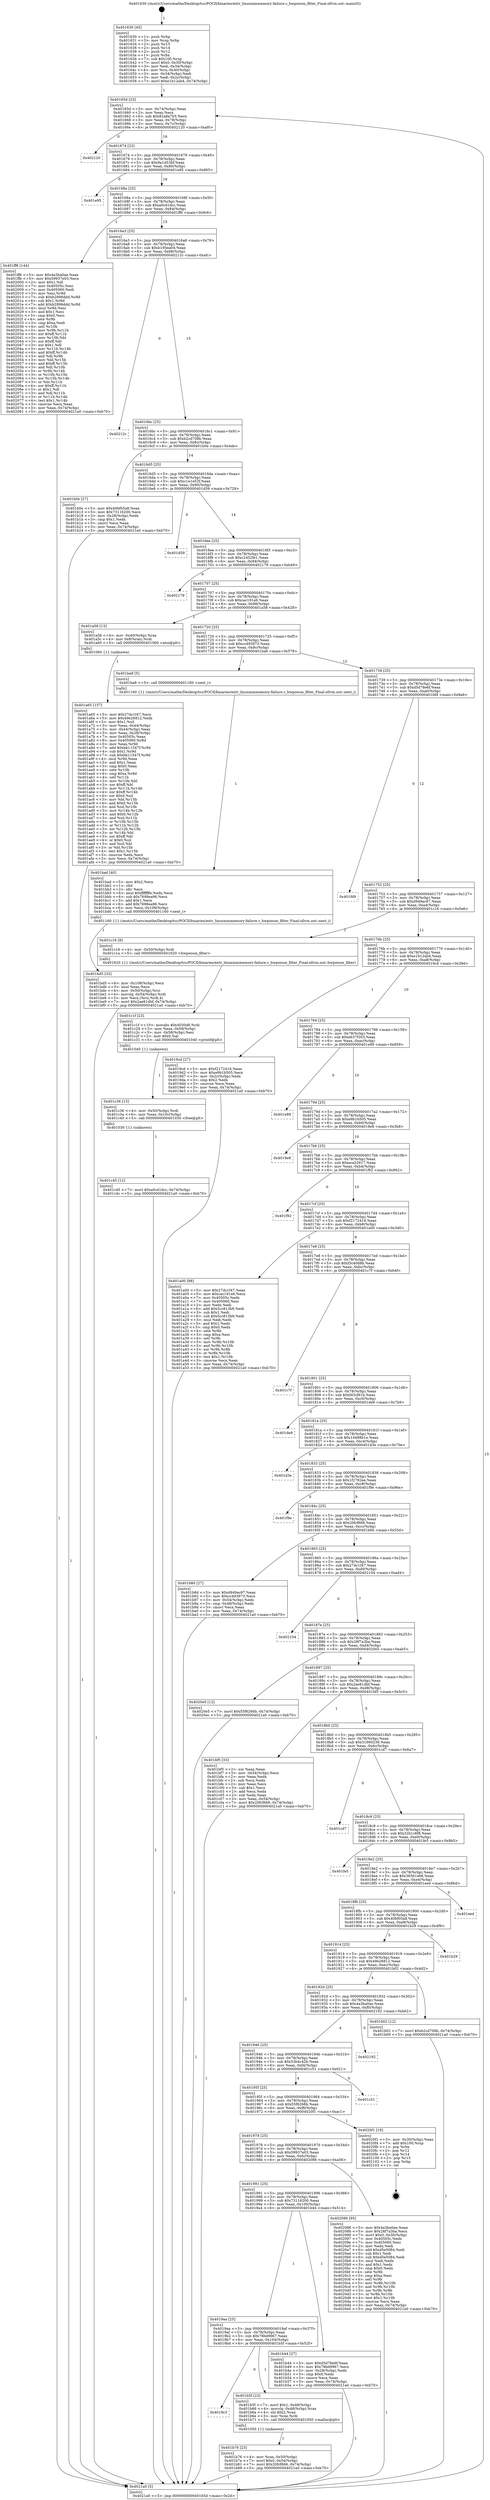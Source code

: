 digraph "0x401630" {
  label = "0x401630 (/mnt/c/Users/mathe/Desktop/tcc/POCII/binaries/extr_linuxmmmemory-failure.c_hwpoison_filter_Final-ollvm.out::main(0))"
  labelloc = "t"
  node[shape=record]

  Entry [label="",width=0.3,height=0.3,shape=circle,fillcolor=black,style=filled]
  "0x40165d" [label="{
     0x40165d [23]\l
     | [instrs]\l
     &nbsp;&nbsp;0x40165d \<+3\>: mov -0x74(%rbp),%eax\l
     &nbsp;&nbsp;0x401660 \<+2\>: mov %eax,%ecx\l
     &nbsp;&nbsp;0x401662 \<+6\>: sub $0x82a8a7b5,%ecx\l
     &nbsp;&nbsp;0x401668 \<+3\>: mov %eax,-0x78(%rbp)\l
     &nbsp;&nbsp;0x40166b \<+3\>: mov %ecx,-0x7c(%rbp)\l
     &nbsp;&nbsp;0x40166e \<+6\>: je 0000000000402120 \<main+0xaf0\>\l
  }"]
  "0x402120" [label="{
     0x402120\l
  }", style=dashed]
  "0x401674" [label="{
     0x401674 [22]\l
     | [instrs]\l
     &nbsp;&nbsp;0x401674 \<+5\>: jmp 0000000000401679 \<main+0x49\>\l
     &nbsp;&nbsp;0x401679 \<+3\>: mov -0x78(%rbp),%eax\l
     &nbsp;&nbsp;0x40167c \<+5\>: sub $0x9a1d53bf,%eax\l
     &nbsp;&nbsp;0x401681 \<+3\>: mov %eax,-0x80(%rbp)\l
     &nbsp;&nbsp;0x401684 \<+6\>: je 0000000000401e95 \<main+0x865\>\l
  }"]
  Exit [label="",width=0.3,height=0.3,shape=circle,fillcolor=black,style=filled,peripheries=2]
  "0x401e95" [label="{
     0x401e95\l
  }", style=dashed]
  "0x40168a" [label="{
     0x40168a [25]\l
     | [instrs]\l
     &nbsp;&nbsp;0x40168a \<+5\>: jmp 000000000040168f \<main+0x5f\>\l
     &nbsp;&nbsp;0x40168f \<+3\>: mov -0x78(%rbp),%eax\l
     &nbsp;&nbsp;0x401692 \<+5\>: sub $0xa0cd1dcc,%eax\l
     &nbsp;&nbsp;0x401697 \<+6\>: mov %eax,-0x84(%rbp)\l
     &nbsp;&nbsp;0x40169d \<+6\>: je 0000000000401ff6 \<main+0x9c6\>\l
  }"]
  "0x401c45" [label="{
     0x401c45 [12]\l
     | [instrs]\l
     &nbsp;&nbsp;0x401c45 \<+7\>: movl $0xa0cd1dcc,-0x74(%rbp)\l
     &nbsp;&nbsp;0x401c4c \<+5\>: jmp 00000000004021a0 \<main+0xb70\>\l
  }"]
  "0x401ff6" [label="{
     0x401ff6 [144]\l
     | [instrs]\l
     &nbsp;&nbsp;0x401ff6 \<+5\>: mov $0x4a3ba0ae,%eax\l
     &nbsp;&nbsp;0x401ffb \<+5\>: mov $0x59937e03,%ecx\l
     &nbsp;&nbsp;0x402000 \<+2\>: mov $0x1,%dl\l
     &nbsp;&nbsp;0x402002 \<+7\>: mov 0x40505c,%esi\l
     &nbsp;&nbsp;0x402009 \<+7\>: mov 0x405060,%edi\l
     &nbsp;&nbsp;0x402010 \<+3\>: mov %esi,%r8d\l
     &nbsp;&nbsp;0x402013 \<+7\>: sub $0xb2896ddd,%r8d\l
     &nbsp;&nbsp;0x40201a \<+4\>: sub $0x1,%r8d\l
     &nbsp;&nbsp;0x40201e \<+7\>: add $0xb2896ddd,%r8d\l
     &nbsp;&nbsp;0x402025 \<+4\>: imul %r8d,%esi\l
     &nbsp;&nbsp;0x402029 \<+3\>: and $0x1,%esi\l
     &nbsp;&nbsp;0x40202c \<+3\>: cmp $0x0,%esi\l
     &nbsp;&nbsp;0x40202f \<+4\>: sete %r9b\l
     &nbsp;&nbsp;0x402033 \<+3\>: cmp $0xa,%edi\l
     &nbsp;&nbsp;0x402036 \<+4\>: setl %r10b\l
     &nbsp;&nbsp;0x40203a \<+3\>: mov %r9b,%r11b\l
     &nbsp;&nbsp;0x40203d \<+4\>: xor $0xff,%r11b\l
     &nbsp;&nbsp;0x402041 \<+3\>: mov %r10b,%bl\l
     &nbsp;&nbsp;0x402044 \<+3\>: xor $0xff,%bl\l
     &nbsp;&nbsp;0x402047 \<+3\>: xor $0x1,%dl\l
     &nbsp;&nbsp;0x40204a \<+3\>: mov %r11b,%r14b\l
     &nbsp;&nbsp;0x40204d \<+4\>: and $0xff,%r14b\l
     &nbsp;&nbsp;0x402051 \<+3\>: and %dl,%r9b\l
     &nbsp;&nbsp;0x402054 \<+3\>: mov %bl,%r15b\l
     &nbsp;&nbsp;0x402057 \<+4\>: and $0xff,%r15b\l
     &nbsp;&nbsp;0x40205b \<+3\>: and %dl,%r10b\l
     &nbsp;&nbsp;0x40205e \<+3\>: or %r9b,%r14b\l
     &nbsp;&nbsp;0x402061 \<+3\>: or %r10b,%r15b\l
     &nbsp;&nbsp;0x402064 \<+3\>: xor %r15b,%r14b\l
     &nbsp;&nbsp;0x402067 \<+3\>: or %bl,%r11b\l
     &nbsp;&nbsp;0x40206a \<+4\>: xor $0xff,%r11b\l
     &nbsp;&nbsp;0x40206e \<+3\>: or $0x1,%dl\l
     &nbsp;&nbsp;0x402071 \<+3\>: and %dl,%r11b\l
     &nbsp;&nbsp;0x402074 \<+3\>: or %r11b,%r14b\l
     &nbsp;&nbsp;0x402077 \<+4\>: test $0x1,%r14b\l
     &nbsp;&nbsp;0x40207b \<+3\>: cmovne %ecx,%eax\l
     &nbsp;&nbsp;0x40207e \<+3\>: mov %eax,-0x74(%rbp)\l
     &nbsp;&nbsp;0x402081 \<+5\>: jmp 00000000004021a0 \<main+0xb70\>\l
  }"]
  "0x4016a3" [label="{
     0x4016a3 [25]\l
     | [instrs]\l
     &nbsp;&nbsp;0x4016a3 \<+5\>: jmp 00000000004016a8 \<main+0x78\>\l
     &nbsp;&nbsp;0x4016a8 \<+3\>: mov -0x78(%rbp),%eax\l
     &nbsp;&nbsp;0x4016ab \<+5\>: sub $0xb195ea04,%eax\l
     &nbsp;&nbsp;0x4016b0 \<+6\>: mov %eax,-0x88(%rbp)\l
     &nbsp;&nbsp;0x4016b6 \<+6\>: je 000000000040212c \<main+0xafc\>\l
  }"]
  "0x401c36" [label="{
     0x401c36 [15]\l
     | [instrs]\l
     &nbsp;&nbsp;0x401c36 \<+4\>: mov -0x50(%rbp),%rdi\l
     &nbsp;&nbsp;0x401c3a \<+6\>: mov %eax,-0x10c(%rbp)\l
     &nbsp;&nbsp;0x401c40 \<+5\>: call 0000000000401030 \<free@plt\>\l
     | [calls]\l
     &nbsp;&nbsp;0x401030 \{1\} (unknown)\l
  }"]
  "0x40212c" [label="{
     0x40212c\l
  }", style=dashed]
  "0x4016bc" [label="{
     0x4016bc [25]\l
     | [instrs]\l
     &nbsp;&nbsp;0x4016bc \<+5\>: jmp 00000000004016c1 \<main+0x91\>\l
     &nbsp;&nbsp;0x4016c1 \<+3\>: mov -0x78(%rbp),%eax\l
     &nbsp;&nbsp;0x4016c4 \<+5\>: sub $0xb2cd708b,%eax\l
     &nbsp;&nbsp;0x4016c9 \<+6\>: mov %eax,-0x8c(%rbp)\l
     &nbsp;&nbsp;0x4016cf \<+6\>: je 0000000000401b0e \<main+0x4de\>\l
  }"]
  "0x401c1f" [label="{
     0x401c1f [23]\l
     | [instrs]\l
     &nbsp;&nbsp;0x401c1f \<+10\>: movabs $0x4030d6,%rdi\l
     &nbsp;&nbsp;0x401c29 \<+3\>: mov %eax,-0x58(%rbp)\l
     &nbsp;&nbsp;0x401c2c \<+3\>: mov -0x58(%rbp),%esi\l
     &nbsp;&nbsp;0x401c2f \<+2\>: mov $0x0,%al\l
     &nbsp;&nbsp;0x401c31 \<+5\>: call 0000000000401040 \<printf@plt\>\l
     | [calls]\l
     &nbsp;&nbsp;0x401040 \{1\} (unknown)\l
  }"]
  "0x401b0e" [label="{
     0x401b0e [27]\l
     | [instrs]\l
     &nbsp;&nbsp;0x401b0e \<+5\>: mov $0x40bf05a8,%eax\l
     &nbsp;&nbsp;0x401b13 \<+5\>: mov $0x73116200,%ecx\l
     &nbsp;&nbsp;0x401b18 \<+3\>: mov -0x28(%rbp),%edx\l
     &nbsp;&nbsp;0x401b1b \<+3\>: cmp $0x1,%edx\l
     &nbsp;&nbsp;0x401b1e \<+3\>: cmovl %ecx,%eax\l
     &nbsp;&nbsp;0x401b21 \<+3\>: mov %eax,-0x74(%rbp)\l
     &nbsp;&nbsp;0x401b24 \<+5\>: jmp 00000000004021a0 \<main+0xb70\>\l
  }"]
  "0x4016d5" [label="{
     0x4016d5 [25]\l
     | [instrs]\l
     &nbsp;&nbsp;0x4016d5 \<+5\>: jmp 00000000004016da \<main+0xaa\>\l
     &nbsp;&nbsp;0x4016da \<+3\>: mov -0x78(%rbp),%eax\l
     &nbsp;&nbsp;0x4016dd \<+5\>: sub $0xc1e1e52f,%eax\l
     &nbsp;&nbsp;0x4016e2 \<+6\>: mov %eax,-0x90(%rbp)\l
     &nbsp;&nbsp;0x4016e8 \<+6\>: je 0000000000401d59 \<main+0x729\>\l
  }"]
  "0x401bd5" [label="{
     0x401bd5 [32]\l
     | [instrs]\l
     &nbsp;&nbsp;0x401bd5 \<+6\>: mov -0x108(%rbp),%ecx\l
     &nbsp;&nbsp;0x401bdb \<+3\>: imul %eax,%ecx\l
     &nbsp;&nbsp;0x401bde \<+4\>: mov -0x50(%rbp),%rsi\l
     &nbsp;&nbsp;0x401be2 \<+4\>: movslq -0x54(%rbp),%rdi\l
     &nbsp;&nbsp;0x401be6 \<+3\>: mov %ecx,(%rsi,%rdi,4)\l
     &nbsp;&nbsp;0x401be9 \<+7\>: movl $0x2ae81dbf,-0x74(%rbp)\l
     &nbsp;&nbsp;0x401bf0 \<+5\>: jmp 00000000004021a0 \<main+0xb70\>\l
  }"]
  "0x401d59" [label="{
     0x401d59\l
  }", style=dashed]
  "0x4016ee" [label="{
     0x4016ee [25]\l
     | [instrs]\l
     &nbsp;&nbsp;0x4016ee \<+5\>: jmp 00000000004016f3 \<main+0xc3\>\l
     &nbsp;&nbsp;0x4016f3 \<+3\>: mov -0x78(%rbp),%eax\l
     &nbsp;&nbsp;0x4016f6 \<+5\>: sub $0xc2452fe1,%eax\l
     &nbsp;&nbsp;0x4016fb \<+6\>: mov %eax,-0x94(%rbp)\l
     &nbsp;&nbsp;0x401701 \<+6\>: je 0000000000402179 \<main+0xb49\>\l
  }"]
  "0x401bad" [label="{
     0x401bad [40]\l
     | [instrs]\l
     &nbsp;&nbsp;0x401bad \<+5\>: mov $0x2,%ecx\l
     &nbsp;&nbsp;0x401bb2 \<+1\>: cltd\l
     &nbsp;&nbsp;0x401bb3 \<+2\>: idiv %ecx\l
     &nbsp;&nbsp;0x401bb5 \<+6\>: imul $0xfffffffe,%edx,%ecx\l
     &nbsp;&nbsp;0x401bbb \<+6\>: sub $0x7698ea96,%ecx\l
     &nbsp;&nbsp;0x401bc1 \<+3\>: add $0x1,%ecx\l
     &nbsp;&nbsp;0x401bc4 \<+6\>: add $0x7698ea96,%ecx\l
     &nbsp;&nbsp;0x401bca \<+6\>: mov %ecx,-0x108(%rbp)\l
     &nbsp;&nbsp;0x401bd0 \<+5\>: call 0000000000401160 \<next_i\>\l
     | [calls]\l
     &nbsp;&nbsp;0x401160 \{1\} (/mnt/c/Users/mathe/Desktop/tcc/POCII/binaries/extr_linuxmmmemory-failure.c_hwpoison_filter_Final-ollvm.out::next_i)\l
  }"]
  "0x402179" [label="{
     0x402179\l
  }", style=dashed]
  "0x401707" [label="{
     0x401707 [25]\l
     | [instrs]\l
     &nbsp;&nbsp;0x401707 \<+5\>: jmp 000000000040170c \<main+0xdc\>\l
     &nbsp;&nbsp;0x40170c \<+3\>: mov -0x78(%rbp),%eax\l
     &nbsp;&nbsp;0x40170f \<+5\>: sub $0xcac191e6,%eax\l
     &nbsp;&nbsp;0x401714 \<+6\>: mov %eax,-0x98(%rbp)\l
     &nbsp;&nbsp;0x40171a \<+6\>: je 0000000000401a58 \<main+0x428\>\l
  }"]
  "0x401b76" [label="{
     0x401b76 [23]\l
     | [instrs]\l
     &nbsp;&nbsp;0x401b76 \<+4\>: mov %rax,-0x50(%rbp)\l
     &nbsp;&nbsp;0x401b7a \<+7\>: movl $0x0,-0x54(%rbp)\l
     &nbsp;&nbsp;0x401b81 \<+7\>: movl $0x20fcf666,-0x74(%rbp)\l
     &nbsp;&nbsp;0x401b88 \<+5\>: jmp 00000000004021a0 \<main+0xb70\>\l
  }"]
  "0x401a58" [label="{
     0x401a58 [13]\l
     | [instrs]\l
     &nbsp;&nbsp;0x401a58 \<+4\>: mov -0x40(%rbp),%rax\l
     &nbsp;&nbsp;0x401a5c \<+4\>: mov 0x8(%rax),%rdi\l
     &nbsp;&nbsp;0x401a60 \<+5\>: call 0000000000401060 \<atoi@plt\>\l
     | [calls]\l
     &nbsp;&nbsp;0x401060 \{1\} (unknown)\l
  }"]
  "0x401720" [label="{
     0x401720 [25]\l
     | [instrs]\l
     &nbsp;&nbsp;0x401720 \<+5\>: jmp 0000000000401725 \<main+0xf5\>\l
     &nbsp;&nbsp;0x401725 \<+3\>: mov -0x78(%rbp),%eax\l
     &nbsp;&nbsp;0x401728 \<+5\>: sub $0xcc493973,%eax\l
     &nbsp;&nbsp;0x40172d \<+6\>: mov %eax,-0x9c(%rbp)\l
     &nbsp;&nbsp;0x401733 \<+6\>: je 0000000000401ba8 \<main+0x578\>\l
  }"]
  "0x4019c3" [label="{
     0x4019c3\l
  }", style=dashed]
  "0x401ba8" [label="{
     0x401ba8 [5]\l
     | [instrs]\l
     &nbsp;&nbsp;0x401ba8 \<+5\>: call 0000000000401160 \<next_i\>\l
     | [calls]\l
     &nbsp;&nbsp;0x401160 \{1\} (/mnt/c/Users/mathe/Desktop/tcc/POCII/binaries/extr_linuxmmmemory-failure.c_hwpoison_filter_Final-ollvm.out::next_i)\l
  }"]
  "0x401739" [label="{
     0x401739 [25]\l
     | [instrs]\l
     &nbsp;&nbsp;0x401739 \<+5\>: jmp 000000000040173e \<main+0x10e\>\l
     &nbsp;&nbsp;0x40173e \<+3\>: mov -0x78(%rbp),%eax\l
     &nbsp;&nbsp;0x401741 \<+5\>: sub $0xd5d78e6f,%eax\l
     &nbsp;&nbsp;0x401746 \<+6\>: mov %eax,-0xa0(%rbp)\l
     &nbsp;&nbsp;0x40174c \<+6\>: je 0000000000401fd9 \<main+0x9a9\>\l
  }"]
  "0x401b5f" [label="{
     0x401b5f [23]\l
     | [instrs]\l
     &nbsp;&nbsp;0x401b5f \<+7\>: movl $0x1,-0x48(%rbp)\l
     &nbsp;&nbsp;0x401b66 \<+4\>: movslq -0x48(%rbp),%rax\l
     &nbsp;&nbsp;0x401b6a \<+4\>: shl $0x2,%rax\l
     &nbsp;&nbsp;0x401b6e \<+3\>: mov %rax,%rdi\l
     &nbsp;&nbsp;0x401b71 \<+5\>: call 0000000000401050 \<malloc@plt\>\l
     | [calls]\l
     &nbsp;&nbsp;0x401050 \{1\} (unknown)\l
  }"]
  "0x401fd9" [label="{
     0x401fd9\l
  }", style=dashed]
  "0x401752" [label="{
     0x401752 [25]\l
     | [instrs]\l
     &nbsp;&nbsp;0x401752 \<+5\>: jmp 0000000000401757 \<main+0x127\>\l
     &nbsp;&nbsp;0x401757 \<+3\>: mov -0x78(%rbp),%eax\l
     &nbsp;&nbsp;0x40175a \<+5\>: sub $0xd949ac97,%eax\l
     &nbsp;&nbsp;0x40175f \<+6\>: mov %eax,-0xa4(%rbp)\l
     &nbsp;&nbsp;0x401765 \<+6\>: je 0000000000401c16 \<main+0x5e6\>\l
  }"]
  "0x4019aa" [label="{
     0x4019aa [25]\l
     | [instrs]\l
     &nbsp;&nbsp;0x4019aa \<+5\>: jmp 00000000004019af \<main+0x37f\>\l
     &nbsp;&nbsp;0x4019af \<+3\>: mov -0x78(%rbp),%eax\l
     &nbsp;&nbsp;0x4019b2 \<+5\>: sub $0x78bd9967,%eax\l
     &nbsp;&nbsp;0x4019b7 \<+6\>: mov %eax,-0x104(%rbp)\l
     &nbsp;&nbsp;0x4019bd \<+6\>: je 0000000000401b5f \<main+0x52f\>\l
  }"]
  "0x401c16" [label="{
     0x401c16 [9]\l
     | [instrs]\l
     &nbsp;&nbsp;0x401c16 \<+4\>: mov -0x50(%rbp),%rdi\l
     &nbsp;&nbsp;0x401c1a \<+5\>: call 0000000000401620 \<hwpoison_filter\>\l
     | [calls]\l
     &nbsp;&nbsp;0x401620 \{1\} (/mnt/c/Users/mathe/Desktop/tcc/POCII/binaries/extr_linuxmmmemory-failure.c_hwpoison_filter_Final-ollvm.out::hwpoison_filter)\l
  }"]
  "0x40176b" [label="{
     0x40176b [25]\l
     | [instrs]\l
     &nbsp;&nbsp;0x40176b \<+5\>: jmp 0000000000401770 \<main+0x140\>\l
     &nbsp;&nbsp;0x401770 \<+3\>: mov -0x78(%rbp),%eax\l
     &nbsp;&nbsp;0x401773 \<+5\>: sub $0xe1b12ab4,%eax\l
     &nbsp;&nbsp;0x401778 \<+6\>: mov %eax,-0xa8(%rbp)\l
     &nbsp;&nbsp;0x40177e \<+6\>: je 00000000004019cd \<main+0x39d\>\l
  }"]
  "0x401b44" [label="{
     0x401b44 [27]\l
     | [instrs]\l
     &nbsp;&nbsp;0x401b44 \<+5\>: mov $0xd5d78e6f,%eax\l
     &nbsp;&nbsp;0x401b49 \<+5\>: mov $0x78bd9967,%ecx\l
     &nbsp;&nbsp;0x401b4e \<+3\>: mov -0x28(%rbp),%edx\l
     &nbsp;&nbsp;0x401b51 \<+3\>: cmp $0x0,%edx\l
     &nbsp;&nbsp;0x401b54 \<+3\>: cmove %ecx,%eax\l
     &nbsp;&nbsp;0x401b57 \<+3\>: mov %eax,-0x74(%rbp)\l
     &nbsp;&nbsp;0x401b5a \<+5\>: jmp 00000000004021a0 \<main+0xb70\>\l
  }"]
  "0x4019cd" [label="{
     0x4019cd [27]\l
     | [instrs]\l
     &nbsp;&nbsp;0x4019cd \<+5\>: mov $0xf2172416,%eax\l
     &nbsp;&nbsp;0x4019d2 \<+5\>: mov $0xe9b1b505,%ecx\l
     &nbsp;&nbsp;0x4019d7 \<+3\>: mov -0x2c(%rbp),%edx\l
     &nbsp;&nbsp;0x4019da \<+3\>: cmp $0x2,%edx\l
     &nbsp;&nbsp;0x4019dd \<+3\>: cmovne %ecx,%eax\l
     &nbsp;&nbsp;0x4019e0 \<+3\>: mov %eax,-0x74(%rbp)\l
     &nbsp;&nbsp;0x4019e3 \<+5\>: jmp 00000000004021a0 \<main+0xb70\>\l
  }"]
  "0x401784" [label="{
     0x401784 [25]\l
     | [instrs]\l
     &nbsp;&nbsp;0x401784 \<+5\>: jmp 0000000000401789 \<main+0x159\>\l
     &nbsp;&nbsp;0x401789 \<+3\>: mov -0x78(%rbp),%eax\l
     &nbsp;&nbsp;0x40178c \<+5\>: sub $0xe637f303,%eax\l
     &nbsp;&nbsp;0x401791 \<+6\>: mov %eax,-0xac(%rbp)\l
     &nbsp;&nbsp;0x401797 \<+6\>: je 0000000000401e89 \<main+0x859\>\l
  }"]
  "0x4021a0" [label="{
     0x4021a0 [5]\l
     | [instrs]\l
     &nbsp;&nbsp;0x4021a0 \<+5\>: jmp 000000000040165d \<main+0x2d\>\l
  }"]
  "0x401630" [label="{
     0x401630 [45]\l
     | [instrs]\l
     &nbsp;&nbsp;0x401630 \<+1\>: push %rbp\l
     &nbsp;&nbsp;0x401631 \<+3\>: mov %rsp,%rbp\l
     &nbsp;&nbsp;0x401634 \<+2\>: push %r15\l
     &nbsp;&nbsp;0x401636 \<+2\>: push %r14\l
     &nbsp;&nbsp;0x401638 \<+2\>: push %r12\l
     &nbsp;&nbsp;0x40163a \<+1\>: push %rbx\l
     &nbsp;&nbsp;0x40163b \<+7\>: sub $0x100,%rsp\l
     &nbsp;&nbsp;0x401642 \<+7\>: movl $0x0,-0x30(%rbp)\l
     &nbsp;&nbsp;0x401649 \<+3\>: mov %edi,-0x34(%rbp)\l
     &nbsp;&nbsp;0x40164c \<+4\>: mov %rsi,-0x40(%rbp)\l
     &nbsp;&nbsp;0x401650 \<+3\>: mov -0x34(%rbp),%edi\l
     &nbsp;&nbsp;0x401653 \<+3\>: mov %edi,-0x2c(%rbp)\l
     &nbsp;&nbsp;0x401656 \<+7\>: movl $0xe1b12ab4,-0x74(%rbp)\l
  }"]
  "0x401991" [label="{
     0x401991 [25]\l
     | [instrs]\l
     &nbsp;&nbsp;0x401991 \<+5\>: jmp 0000000000401996 \<main+0x366\>\l
     &nbsp;&nbsp;0x401996 \<+3\>: mov -0x78(%rbp),%eax\l
     &nbsp;&nbsp;0x401999 \<+5\>: sub $0x73116200,%eax\l
     &nbsp;&nbsp;0x40199e \<+6\>: mov %eax,-0x100(%rbp)\l
     &nbsp;&nbsp;0x4019a4 \<+6\>: je 0000000000401b44 \<main+0x514\>\l
  }"]
  "0x401e89" [label="{
     0x401e89\l
  }", style=dashed]
  "0x40179d" [label="{
     0x40179d [25]\l
     | [instrs]\l
     &nbsp;&nbsp;0x40179d \<+5\>: jmp 00000000004017a2 \<main+0x172\>\l
     &nbsp;&nbsp;0x4017a2 \<+3\>: mov -0x78(%rbp),%eax\l
     &nbsp;&nbsp;0x4017a5 \<+5\>: sub $0xe9b1b505,%eax\l
     &nbsp;&nbsp;0x4017aa \<+6\>: mov %eax,-0xb0(%rbp)\l
     &nbsp;&nbsp;0x4017b0 \<+6\>: je 00000000004019e8 \<main+0x3b8\>\l
  }"]
  "0x402086" [label="{
     0x402086 [95]\l
     | [instrs]\l
     &nbsp;&nbsp;0x402086 \<+5\>: mov $0x4a3ba0ae,%eax\l
     &nbsp;&nbsp;0x40208b \<+5\>: mov $0x28f7a3ba,%ecx\l
     &nbsp;&nbsp;0x402090 \<+7\>: movl $0x0,-0x30(%rbp)\l
     &nbsp;&nbsp;0x402097 \<+7\>: mov 0x40505c,%edx\l
     &nbsp;&nbsp;0x40209e \<+7\>: mov 0x405060,%esi\l
     &nbsp;&nbsp;0x4020a5 \<+2\>: mov %edx,%edi\l
     &nbsp;&nbsp;0x4020a7 \<+6\>: add $0xd5e5084,%edi\l
     &nbsp;&nbsp;0x4020ad \<+3\>: sub $0x1,%edi\l
     &nbsp;&nbsp;0x4020b0 \<+6\>: sub $0xd5e5084,%edi\l
     &nbsp;&nbsp;0x4020b6 \<+3\>: imul %edi,%edx\l
     &nbsp;&nbsp;0x4020b9 \<+3\>: and $0x1,%edx\l
     &nbsp;&nbsp;0x4020bc \<+3\>: cmp $0x0,%edx\l
     &nbsp;&nbsp;0x4020bf \<+4\>: sete %r8b\l
     &nbsp;&nbsp;0x4020c3 \<+3\>: cmp $0xa,%esi\l
     &nbsp;&nbsp;0x4020c6 \<+4\>: setl %r9b\l
     &nbsp;&nbsp;0x4020ca \<+3\>: mov %r8b,%r10b\l
     &nbsp;&nbsp;0x4020cd \<+3\>: and %r9b,%r10b\l
     &nbsp;&nbsp;0x4020d0 \<+3\>: xor %r9b,%r8b\l
     &nbsp;&nbsp;0x4020d3 \<+3\>: or %r8b,%r10b\l
     &nbsp;&nbsp;0x4020d6 \<+4\>: test $0x1,%r10b\l
     &nbsp;&nbsp;0x4020da \<+3\>: cmovne %ecx,%eax\l
     &nbsp;&nbsp;0x4020dd \<+3\>: mov %eax,-0x74(%rbp)\l
     &nbsp;&nbsp;0x4020e0 \<+5\>: jmp 00000000004021a0 \<main+0xb70\>\l
  }"]
  "0x4019e8" [label="{
     0x4019e8\l
  }", style=dashed]
  "0x4017b6" [label="{
     0x4017b6 [25]\l
     | [instrs]\l
     &nbsp;&nbsp;0x4017b6 \<+5\>: jmp 00000000004017bb \<main+0x18b\>\l
     &nbsp;&nbsp;0x4017bb \<+3\>: mov -0x78(%rbp),%eax\l
     &nbsp;&nbsp;0x4017be \<+5\>: sub $0xeca52617,%eax\l
     &nbsp;&nbsp;0x4017c3 \<+6\>: mov %eax,-0xb4(%rbp)\l
     &nbsp;&nbsp;0x4017c9 \<+6\>: je 0000000000401f92 \<main+0x962\>\l
  }"]
  "0x401978" [label="{
     0x401978 [25]\l
     | [instrs]\l
     &nbsp;&nbsp;0x401978 \<+5\>: jmp 000000000040197d \<main+0x34d\>\l
     &nbsp;&nbsp;0x40197d \<+3\>: mov -0x78(%rbp),%eax\l
     &nbsp;&nbsp;0x401980 \<+5\>: sub $0x59937e03,%eax\l
     &nbsp;&nbsp;0x401985 \<+6\>: mov %eax,-0xfc(%rbp)\l
     &nbsp;&nbsp;0x40198b \<+6\>: je 0000000000402086 \<main+0xa56\>\l
  }"]
  "0x401f92" [label="{
     0x401f92\l
  }", style=dashed]
  "0x4017cf" [label="{
     0x4017cf [25]\l
     | [instrs]\l
     &nbsp;&nbsp;0x4017cf \<+5\>: jmp 00000000004017d4 \<main+0x1a4\>\l
     &nbsp;&nbsp;0x4017d4 \<+3\>: mov -0x78(%rbp),%eax\l
     &nbsp;&nbsp;0x4017d7 \<+5\>: sub $0xf2172416,%eax\l
     &nbsp;&nbsp;0x4017dc \<+6\>: mov %eax,-0xb8(%rbp)\l
     &nbsp;&nbsp;0x4017e2 \<+6\>: je 0000000000401a00 \<main+0x3d0\>\l
  }"]
  "0x4020f1" [label="{
     0x4020f1 [19]\l
     | [instrs]\l
     &nbsp;&nbsp;0x4020f1 \<+3\>: mov -0x30(%rbp),%eax\l
     &nbsp;&nbsp;0x4020f4 \<+7\>: add $0x100,%rsp\l
     &nbsp;&nbsp;0x4020fb \<+1\>: pop %rbx\l
     &nbsp;&nbsp;0x4020fc \<+2\>: pop %r12\l
     &nbsp;&nbsp;0x4020fe \<+2\>: pop %r14\l
     &nbsp;&nbsp;0x402100 \<+2\>: pop %r15\l
     &nbsp;&nbsp;0x402102 \<+1\>: pop %rbp\l
     &nbsp;&nbsp;0x402103 \<+1\>: ret\l
  }"]
  "0x401a00" [label="{
     0x401a00 [88]\l
     | [instrs]\l
     &nbsp;&nbsp;0x401a00 \<+5\>: mov $0x27dc1f47,%eax\l
     &nbsp;&nbsp;0x401a05 \<+5\>: mov $0xcac191e6,%ecx\l
     &nbsp;&nbsp;0x401a0a \<+7\>: mov 0x40505c,%edx\l
     &nbsp;&nbsp;0x401a11 \<+7\>: mov 0x405060,%esi\l
     &nbsp;&nbsp;0x401a18 \<+2\>: mov %edx,%edi\l
     &nbsp;&nbsp;0x401a1a \<+6\>: add $0x5cc813b9,%edi\l
     &nbsp;&nbsp;0x401a20 \<+3\>: sub $0x1,%edi\l
     &nbsp;&nbsp;0x401a23 \<+6\>: sub $0x5cc813b9,%edi\l
     &nbsp;&nbsp;0x401a29 \<+3\>: imul %edi,%edx\l
     &nbsp;&nbsp;0x401a2c \<+3\>: and $0x1,%edx\l
     &nbsp;&nbsp;0x401a2f \<+3\>: cmp $0x0,%edx\l
     &nbsp;&nbsp;0x401a32 \<+4\>: sete %r8b\l
     &nbsp;&nbsp;0x401a36 \<+3\>: cmp $0xa,%esi\l
     &nbsp;&nbsp;0x401a39 \<+4\>: setl %r9b\l
     &nbsp;&nbsp;0x401a3d \<+3\>: mov %r8b,%r10b\l
     &nbsp;&nbsp;0x401a40 \<+3\>: and %r9b,%r10b\l
     &nbsp;&nbsp;0x401a43 \<+3\>: xor %r9b,%r8b\l
     &nbsp;&nbsp;0x401a46 \<+3\>: or %r8b,%r10b\l
     &nbsp;&nbsp;0x401a49 \<+4\>: test $0x1,%r10b\l
     &nbsp;&nbsp;0x401a4d \<+3\>: cmovne %ecx,%eax\l
     &nbsp;&nbsp;0x401a50 \<+3\>: mov %eax,-0x74(%rbp)\l
     &nbsp;&nbsp;0x401a53 \<+5\>: jmp 00000000004021a0 \<main+0xb70\>\l
  }"]
  "0x4017e8" [label="{
     0x4017e8 [25]\l
     | [instrs]\l
     &nbsp;&nbsp;0x4017e8 \<+5\>: jmp 00000000004017ed \<main+0x1bd\>\l
     &nbsp;&nbsp;0x4017ed \<+3\>: mov -0x78(%rbp),%eax\l
     &nbsp;&nbsp;0x4017f0 \<+5\>: sub $0xf3c40d8b,%eax\l
     &nbsp;&nbsp;0x4017f5 \<+6\>: mov %eax,-0xbc(%rbp)\l
     &nbsp;&nbsp;0x4017fb \<+6\>: je 0000000000401c7f \<main+0x64f\>\l
  }"]
  "0x401a65" [label="{
     0x401a65 [157]\l
     | [instrs]\l
     &nbsp;&nbsp;0x401a65 \<+5\>: mov $0x27dc1f47,%ecx\l
     &nbsp;&nbsp;0x401a6a \<+5\>: mov $0x49e26812,%edx\l
     &nbsp;&nbsp;0x401a6f \<+3\>: mov $0x1,%sil\l
     &nbsp;&nbsp;0x401a72 \<+3\>: mov %eax,-0x44(%rbp)\l
     &nbsp;&nbsp;0x401a75 \<+3\>: mov -0x44(%rbp),%eax\l
     &nbsp;&nbsp;0x401a78 \<+3\>: mov %eax,-0x28(%rbp)\l
     &nbsp;&nbsp;0x401a7b \<+7\>: mov 0x40505c,%eax\l
     &nbsp;&nbsp;0x401a82 \<+8\>: mov 0x405060,%r8d\l
     &nbsp;&nbsp;0x401a8a \<+3\>: mov %eax,%r9d\l
     &nbsp;&nbsp;0x401a8d \<+7\>: add $0xbb11547f,%r9d\l
     &nbsp;&nbsp;0x401a94 \<+4\>: sub $0x1,%r9d\l
     &nbsp;&nbsp;0x401a98 \<+7\>: sub $0xbb11547f,%r9d\l
     &nbsp;&nbsp;0x401a9f \<+4\>: imul %r9d,%eax\l
     &nbsp;&nbsp;0x401aa3 \<+3\>: and $0x1,%eax\l
     &nbsp;&nbsp;0x401aa6 \<+3\>: cmp $0x0,%eax\l
     &nbsp;&nbsp;0x401aa9 \<+4\>: sete %r10b\l
     &nbsp;&nbsp;0x401aad \<+4\>: cmp $0xa,%r8d\l
     &nbsp;&nbsp;0x401ab1 \<+4\>: setl %r11b\l
     &nbsp;&nbsp;0x401ab5 \<+3\>: mov %r10b,%bl\l
     &nbsp;&nbsp;0x401ab8 \<+3\>: xor $0xff,%bl\l
     &nbsp;&nbsp;0x401abb \<+3\>: mov %r11b,%r14b\l
     &nbsp;&nbsp;0x401abe \<+4\>: xor $0xff,%r14b\l
     &nbsp;&nbsp;0x401ac2 \<+4\>: xor $0x0,%sil\l
     &nbsp;&nbsp;0x401ac6 \<+3\>: mov %bl,%r15b\l
     &nbsp;&nbsp;0x401ac9 \<+4\>: and $0x0,%r15b\l
     &nbsp;&nbsp;0x401acd \<+3\>: and %sil,%r10b\l
     &nbsp;&nbsp;0x401ad0 \<+3\>: mov %r14b,%r12b\l
     &nbsp;&nbsp;0x401ad3 \<+4\>: and $0x0,%r12b\l
     &nbsp;&nbsp;0x401ad7 \<+3\>: and %sil,%r11b\l
     &nbsp;&nbsp;0x401ada \<+3\>: or %r10b,%r15b\l
     &nbsp;&nbsp;0x401add \<+3\>: or %r11b,%r12b\l
     &nbsp;&nbsp;0x401ae0 \<+3\>: xor %r12b,%r15b\l
     &nbsp;&nbsp;0x401ae3 \<+3\>: or %r14b,%bl\l
     &nbsp;&nbsp;0x401ae6 \<+3\>: xor $0xff,%bl\l
     &nbsp;&nbsp;0x401ae9 \<+4\>: or $0x0,%sil\l
     &nbsp;&nbsp;0x401aed \<+3\>: and %sil,%bl\l
     &nbsp;&nbsp;0x401af0 \<+3\>: or %bl,%r15b\l
     &nbsp;&nbsp;0x401af3 \<+4\>: test $0x1,%r15b\l
     &nbsp;&nbsp;0x401af7 \<+3\>: cmovne %edx,%ecx\l
     &nbsp;&nbsp;0x401afa \<+3\>: mov %ecx,-0x74(%rbp)\l
     &nbsp;&nbsp;0x401afd \<+5\>: jmp 00000000004021a0 \<main+0xb70\>\l
  }"]
  "0x40195f" [label="{
     0x40195f [25]\l
     | [instrs]\l
     &nbsp;&nbsp;0x40195f \<+5\>: jmp 0000000000401964 \<main+0x334\>\l
     &nbsp;&nbsp;0x401964 \<+3\>: mov -0x78(%rbp),%eax\l
     &nbsp;&nbsp;0x401967 \<+5\>: sub $0x55f6266b,%eax\l
     &nbsp;&nbsp;0x40196c \<+6\>: mov %eax,-0xf8(%rbp)\l
     &nbsp;&nbsp;0x401972 \<+6\>: je 00000000004020f1 \<main+0xac1\>\l
  }"]
  "0x401c7f" [label="{
     0x401c7f\l
  }", style=dashed]
  "0x401801" [label="{
     0x401801 [25]\l
     | [instrs]\l
     &nbsp;&nbsp;0x401801 \<+5\>: jmp 0000000000401806 \<main+0x1d6\>\l
     &nbsp;&nbsp;0x401806 \<+3\>: mov -0x78(%rbp),%eax\l
     &nbsp;&nbsp;0x401809 \<+5\>: sub $0xfd3cf91b,%eax\l
     &nbsp;&nbsp;0x40180e \<+6\>: mov %eax,-0xc0(%rbp)\l
     &nbsp;&nbsp;0x401814 \<+6\>: je 0000000000401de9 \<main+0x7b9\>\l
  }"]
  "0x401c51" [label="{
     0x401c51\l
  }", style=dashed]
  "0x401de9" [label="{
     0x401de9\l
  }", style=dashed]
  "0x40181a" [label="{
     0x40181a [25]\l
     | [instrs]\l
     &nbsp;&nbsp;0x40181a \<+5\>: jmp 000000000040181f \<main+0x1ef\>\l
     &nbsp;&nbsp;0x40181f \<+3\>: mov -0x78(%rbp),%eax\l
     &nbsp;&nbsp;0x401822 \<+5\>: sub $0x14488b1e,%eax\l
     &nbsp;&nbsp;0x401827 \<+6\>: mov %eax,-0xc4(%rbp)\l
     &nbsp;&nbsp;0x40182d \<+6\>: je 0000000000401d3e \<main+0x70e\>\l
  }"]
  "0x401946" [label="{
     0x401946 [25]\l
     | [instrs]\l
     &nbsp;&nbsp;0x401946 \<+5\>: jmp 000000000040194b \<main+0x31b\>\l
     &nbsp;&nbsp;0x40194b \<+3\>: mov -0x78(%rbp),%eax\l
     &nbsp;&nbsp;0x40194e \<+5\>: sub $0x53b4c42b,%eax\l
     &nbsp;&nbsp;0x401953 \<+6\>: mov %eax,-0xf4(%rbp)\l
     &nbsp;&nbsp;0x401959 \<+6\>: je 0000000000401c51 \<main+0x621\>\l
  }"]
  "0x401d3e" [label="{
     0x401d3e\l
  }", style=dashed]
  "0x401833" [label="{
     0x401833 [25]\l
     | [instrs]\l
     &nbsp;&nbsp;0x401833 \<+5\>: jmp 0000000000401838 \<main+0x208\>\l
     &nbsp;&nbsp;0x401838 \<+3\>: mov -0x78(%rbp),%eax\l
     &nbsp;&nbsp;0x40183b \<+5\>: sub $0x1f2782ee,%eax\l
     &nbsp;&nbsp;0x401840 \<+6\>: mov %eax,-0xc8(%rbp)\l
     &nbsp;&nbsp;0x401846 \<+6\>: je 0000000000401f9e \<main+0x96e\>\l
  }"]
  "0x402192" [label="{
     0x402192\l
  }", style=dashed]
  "0x401f9e" [label="{
     0x401f9e\l
  }", style=dashed]
  "0x40184c" [label="{
     0x40184c [25]\l
     | [instrs]\l
     &nbsp;&nbsp;0x40184c \<+5\>: jmp 0000000000401851 \<main+0x221\>\l
     &nbsp;&nbsp;0x401851 \<+3\>: mov -0x78(%rbp),%eax\l
     &nbsp;&nbsp;0x401854 \<+5\>: sub $0x20fcf666,%eax\l
     &nbsp;&nbsp;0x401859 \<+6\>: mov %eax,-0xcc(%rbp)\l
     &nbsp;&nbsp;0x40185f \<+6\>: je 0000000000401b8d \<main+0x55d\>\l
  }"]
  "0x40192d" [label="{
     0x40192d [25]\l
     | [instrs]\l
     &nbsp;&nbsp;0x40192d \<+5\>: jmp 0000000000401932 \<main+0x302\>\l
     &nbsp;&nbsp;0x401932 \<+3\>: mov -0x78(%rbp),%eax\l
     &nbsp;&nbsp;0x401935 \<+5\>: sub $0x4a3ba0ae,%eax\l
     &nbsp;&nbsp;0x40193a \<+6\>: mov %eax,-0xf0(%rbp)\l
     &nbsp;&nbsp;0x401940 \<+6\>: je 0000000000402192 \<main+0xb62\>\l
  }"]
  "0x401b8d" [label="{
     0x401b8d [27]\l
     | [instrs]\l
     &nbsp;&nbsp;0x401b8d \<+5\>: mov $0xd949ac97,%eax\l
     &nbsp;&nbsp;0x401b92 \<+5\>: mov $0xcc493973,%ecx\l
     &nbsp;&nbsp;0x401b97 \<+3\>: mov -0x54(%rbp),%edx\l
     &nbsp;&nbsp;0x401b9a \<+3\>: cmp -0x48(%rbp),%edx\l
     &nbsp;&nbsp;0x401b9d \<+3\>: cmovl %ecx,%eax\l
     &nbsp;&nbsp;0x401ba0 \<+3\>: mov %eax,-0x74(%rbp)\l
     &nbsp;&nbsp;0x401ba3 \<+5\>: jmp 00000000004021a0 \<main+0xb70\>\l
  }"]
  "0x401865" [label="{
     0x401865 [25]\l
     | [instrs]\l
     &nbsp;&nbsp;0x401865 \<+5\>: jmp 000000000040186a \<main+0x23a\>\l
     &nbsp;&nbsp;0x40186a \<+3\>: mov -0x78(%rbp),%eax\l
     &nbsp;&nbsp;0x40186d \<+5\>: sub $0x27dc1f47,%eax\l
     &nbsp;&nbsp;0x401872 \<+6\>: mov %eax,-0xd0(%rbp)\l
     &nbsp;&nbsp;0x401878 \<+6\>: je 0000000000402104 \<main+0xad4\>\l
  }"]
  "0x401b02" [label="{
     0x401b02 [12]\l
     | [instrs]\l
     &nbsp;&nbsp;0x401b02 \<+7\>: movl $0xb2cd708b,-0x74(%rbp)\l
     &nbsp;&nbsp;0x401b09 \<+5\>: jmp 00000000004021a0 \<main+0xb70\>\l
  }"]
  "0x402104" [label="{
     0x402104\l
  }", style=dashed]
  "0x40187e" [label="{
     0x40187e [25]\l
     | [instrs]\l
     &nbsp;&nbsp;0x40187e \<+5\>: jmp 0000000000401883 \<main+0x253\>\l
     &nbsp;&nbsp;0x401883 \<+3\>: mov -0x78(%rbp),%eax\l
     &nbsp;&nbsp;0x401886 \<+5\>: sub $0x28f7a3ba,%eax\l
     &nbsp;&nbsp;0x40188b \<+6\>: mov %eax,-0xd4(%rbp)\l
     &nbsp;&nbsp;0x401891 \<+6\>: je 00000000004020e5 \<main+0xab5\>\l
  }"]
  "0x401914" [label="{
     0x401914 [25]\l
     | [instrs]\l
     &nbsp;&nbsp;0x401914 \<+5\>: jmp 0000000000401919 \<main+0x2e9\>\l
     &nbsp;&nbsp;0x401919 \<+3\>: mov -0x78(%rbp),%eax\l
     &nbsp;&nbsp;0x40191c \<+5\>: sub $0x49e26812,%eax\l
     &nbsp;&nbsp;0x401921 \<+6\>: mov %eax,-0xec(%rbp)\l
     &nbsp;&nbsp;0x401927 \<+6\>: je 0000000000401b02 \<main+0x4d2\>\l
  }"]
  "0x4020e5" [label="{
     0x4020e5 [12]\l
     | [instrs]\l
     &nbsp;&nbsp;0x4020e5 \<+7\>: movl $0x55f6266b,-0x74(%rbp)\l
     &nbsp;&nbsp;0x4020ec \<+5\>: jmp 00000000004021a0 \<main+0xb70\>\l
  }"]
  "0x401897" [label="{
     0x401897 [25]\l
     | [instrs]\l
     &nbsp;&nbsp;0x401897 \<+5\>: jmp 000000000040189c \<main+0x26c\>\l
     &nbsp;&nbsp;0x40189c \<+3\>: mov -0x78(%rbp),%eax\l
     &nbsp;&nbsp;0x40189f \<+5\>: sub $0x2ae81dbf,%eax\l
     &nbsp;&nbsp;0x4018a4 \<+6\>: mov %eax,-0xd8(%rbp)\l
     &nbsp;&nbsp;0x4018aa \<+6\>: je 0000000000401bf5 \<main+0x5c5\>\l
  }"]
  "0x401b29" [label="{
     0x401b29\l
  }", style=dashed]
  "0x401bf5" [label="{
     0x401bf5 [33]\l
     | [instrs]\l
     &nbsp;&nbsp;0x401bf5 \<+2\>: xor %eax,%eax\l
     &nbsp;&nbsp;0x401bf7 \<+3\>: mov -0x54(%rbp),%ecx\l
     &nbsp;&nbsp;0x401bfa \<+2\>: mov %eax,%edx\l
     &nbsp;&nbsp;0x401bfc \<+2\>: sub %ecx,%edx\l
     &nbsp;&nbsp;0x401bfe \<+2\>: mov %eax,%ecx\l
     &nbsp;&nbsp;0x401c00 \<+3\>: sub $0x1,%ecx\l
     &nbsp;&nbsp;0x401c03 \<+2\>: add %ecx,%edx\l
     &nbsp;&nbsp;0x401c05 \<+2\>: sub %edx,%eax\l
     &nbsp;&nbsp;0x401c07 \<+3\>: mov %eax,-0x54(%rbp)\l
     &nbsp;&nbsp;0x401c0a \<+7\>: movl $0x20fcf666,-0x74(%rbp)\l
     &nbsp;&nbsp;0x401c11 \<+5\>: jmp 00000000004021a0 \<main+0xb70\>\l
  }"]
  "0x4018b0" [label="{
     0x4018b0 [25]\l
     | [instrs]\l
     &nbsp;&nbsp;0x4018b0 \<+5\>: jmp 00000000004018b5 \<main+0x285\>\l
     &nbsp;&nbsp;0x4018b5 \<+3\>: mov -0x78(%rbp),%eax\l
     &nbsp;&nbsp;0x4018b8 \<+5\>: sub $0x31660236,%eax\l
     &nbsp;&nbsp;0x4018bd \<+6\>: mov %eax,-0xdc(%rbp)\l
     &nbsp;&nbsp;0x4018c3 \<+6\>: je 0000000000401cd7 \<main+0x6a7\>\l
  }"]
  "0x4018fb" [label="{
     0x4018fb [25]\l
     | [instrs]\l
     &nbsp;&nbsp;0x4018fb \<+5\>: jmp 0000000000401900 \<main+0x2d0\>\l
     &nbsp;&nbsp;0x401900 \<+3\>: mov -0x78(%rbp),%eax\l
     &nbsp;&nbsp;0x401903 \<+5\>: sub $0x40bf05a8,%eax\l
     &nbsp;&nbsp;0x401908 \<+6\>: mov %eax,-0xe8(%rbp)\l
     &nbsp;&nbsp;0x40190e \<+6\>: je 0000000000401b29 \<main+0x4f9\>\l
  }"]
  "0x401cd7" [label="{
     0x401cd7\l
  }", style=dashed]
  "0x4018c9" [label="{
     0x4018c9 [25]\l
     | [instrs]\l
     &nbsp;&nbsp;0x4018c9 \<+5\>: jmp 00000000004018ce \<main+0x29e\>\l
     &nbsp;&nbsp;0x4018ce \<+3\>: mov -0x78(%rbp),%eax\l
     &nbsp;&nbsp;0x4018d1 \<+5\>: sub $0x32b1c6f8,%eax\l
     &nbsp;&nbsp;0x4018d6 \<+6\>: mov %eax,-0xe0(%rbp)\l
     &nbsp;&nbsp;0x4018dc \<+6\>: je 0000000000401fe5 \<main+0x9b5\>\l
  }"]
  "0x401eed" [label="{
     0x401eed\l
  }", style=dashed]
  "0x401fe5" [label="{
     0x401fe5\l
  }", style=dashed]
  "0x4018e2" [label="{
     0x4018e2 [25]\l
     | [instrs]\l
     &nbsp;&nbsp;0x4018e2 \<+5\>: jmp 00000000004018e7 \<main+0x2b7\>\l
     &nbsp;&nbsp;0x4018e7 \<+3\>: mov -0x78(%rbp),%eax\l
     &nbsp;&nbsp;0x4018ea \<+5\>: sub $0x36561e66,%eax\l
     &nbsp;&nbsp;0x4018ef \<+6\>: mov %eax,-0xe4(%rbp)\l
     &nbsp;&nbsp;0x4018f5 \<+6\>: je 0000000000401eed \<main+0x8bd\>\l
  }"]
  Entry -> "0x401630" [label=" 1"]
  "0x40165d" -> "0x402120" [label=" 0"]
  "0x40165d" -> "0x401674" [label=" 16"]
  "0x4020f1" -> Exit [label=" 1"]
  "0x401674" -> "0x401e95" [label=" 0"]
  "0x401674" -> "0x40168a" [label=" 16"]
  "0x4020e5" -> "0x4021a0" [label=" 1"]
  "0x40168a" -> "0x401ff6" [label=" 1"]
  "0x40168a" -> "0x4016a3" [label=" 15"]
  "0x402086" -> "0x4021a0" [label=" 1"]
  "0x4016a3" -> "0x40212c" [label=" 0"]
  "0x4016a3" -> "0x4016bc" [label=" 15"]
  "0x401ff6" -> "0x4021a0" [label=" 1"]
  "0x4016bc" -> "0x401b0e" [label=" 1"]
  "0x4016bc" -> "0x4016d5" [label=" 14"]
  "0x401c45" -> "0x4021a0" [label=" 1"]
  "0x4016d5" -> "0x401d59" [label=" 0"]
  "0x4016d5" -> "0x4016ee" [label=" 14"]
  "0x401c36" -> "0x401c45" [label=" 1"]
  "0x4016ee" -> "0x402179" [label=" 0"]
  "0x4016ee" -> "0x401707" [label=" 14"]
  "0x401c1f" -> "0x401c36" [label=" 1"]
  "0x401707" -> "0x401a58" [label=" 1"]
  "0x401707" -> "0x401720" [label=" 13"]
  "0x401c16" -> "0x401c1f" [label=" 1"]
  "0x401720" -> "0x401ba8" [label=" 1"]
  "0x401720" -> "0x401739" [label=" 12"]
  "0x401bf5" -> "0x4021a0" [label=" 1"]
  "0x401739" -> "0x401fd9" [label=" 0"]
  "0x401739" -> "0x401752" [label=" 12"]
  "0x401bd5" -> "0x4021a0" [label=" 1"]
  "0x401752" -> "0x401c16" [label=" 1"]
  "0x401752" -> "0x40176b" [label=" 11"]
  "0x401ba8" -> "0x401bad" [label=" 1"]
  "0x40176b" -> "0x4019cd" [label=" 1"]
  "0x40176b" -> "0x401784" [label=" 10"]
  "0x4019cd" -> "0x4021a0" [label=" 1"]
  "0x401630" -> "0x40165d" [label=" 1"]
  "0x4021a0" -> "0x40165d" [label=" 15"]
  "0x401b8d" -> "0x4021a0" [label=" 2"]
  "0x401784" -> "0x401e89" [label=" 0"]
  "0x401784" -> "0x40179d" [label=" 10"]
  "0x401b5f" -> "0x401b76" [label=" 1"]
  "0x40179d" -> "0x4019e8" [label=" 0"]
  "0x40179d" -> "0x4017b6" [label=" 10"]
  "0x4019aa" -> "0x4019c3" [label=" 0"]
  "0x4017b6" -> "0x401f92" [label=" 0"]
  "0x4017b6" -> "0x4017cf" [label=" 10"]
  "0x401bad" -> "0x401bd5" [label=" 1"]
  "0x4017cf" -> "0x401a00" [label=" 1"]
  "0x4017cf" -> "0x4017e8" [label=" 9"]
  "0x401a00" -> "0x4021a0" [label=" 1"]
  "0x401a58" -> "0x401a65" [label=" 1"]
  "0x401a65" -> "0x4021a0" [label=" 1"]
  "0x401b44" -> "0x4021a0" [label=" 1"]
  "0x4017e8" -> "0x401c7f" [label=" 0"]
  "0x4017e8" -> "0x401801" [label=" 9"]
  "0x401991" -> "0x401b44" [label=" 1"]
  "0x401801" -> "0x401de9" [label=" 0"]
  "0x401801" -> "0x40181a" [label=" 9"]
  "0x401b76" -> "0x4021a0" [label=" 1"]
  "0x40181a" -> "0x401d3e" [label=" 0"]
  "0x40181a" -> "0x401833" [label=" 9"]
  "0x401978" -> "0x402086" [label=" 1"]
  "0x401833" -> "0x401f9e" [label=" 0"]
  "0x401833" -> "0x40184c" [label=" 9"]
  "0x4019aa" -> "0x401b5f" [label=" 1"]
  "0x40184c" -> "0x401b8d" [label=" 2"]
  "0x40184c" -> "0x401865" [label=" 7"]
  "0x40195f" -> "0x4020f1" [label=" 1"]
  "0x401865" -> "0x402104" [label=" 0"]
  "0x401865" -> "0x40187e" [label=" 7"]
  "0x401991" -> "0x4019aa" [label=" 1"]
  "0x40187e" -> "0x4020e5" [label=" 1"]
  "0x40187e" -> "0x401897" [label=" 6"]
  "0x401946" -> "0x401c51" [label=" 0"]
  "0x401897" -> "0x401bf5" [label=" 1"]
  "0x401897" -> "0x4018b0" [label=" 5"]
  "0x401978" -> "0x401991" [label=" 2"]
  "0x4018b0" -> "0x401cd7" [label=" 0"]
  "0x4018b0" -> "0x4018c9" [label=" 5"]
  "0x40192d" -> "0x402192" [label=" 0"]
  "0x4018c9" -> "0x401fe5" [label=" 0"]
  "0x4018c9" -> "0x4018e2" [label=" 5"]
  "0x40195f" -> "0x401978" [label=" 3"]
  "0x4018e2" -> "0x401eed" [label=" 0"]
  "0x4018e2" -> "0x4018fb" [label=" 5"]
  "0x40192d" -> "0x401946" [label=" 4"]
  "0x4018fb" -> "0x401b29" [label=" 0"]
  "0x4018fb" -> "0x401914" [label=" 5"]
  "0x401946" -> "0x40195f" [label=" 4"]
  "0x401914" -> "0x401b02" [label=" 1"]
  "0x401914" -> "0x40192d" [label=" 4"]
  "0x401b02" -> "0x4021a0" [label=" 1"]
  "0x401b0e" -> "0x4021a0" [label=" 1"]
}
